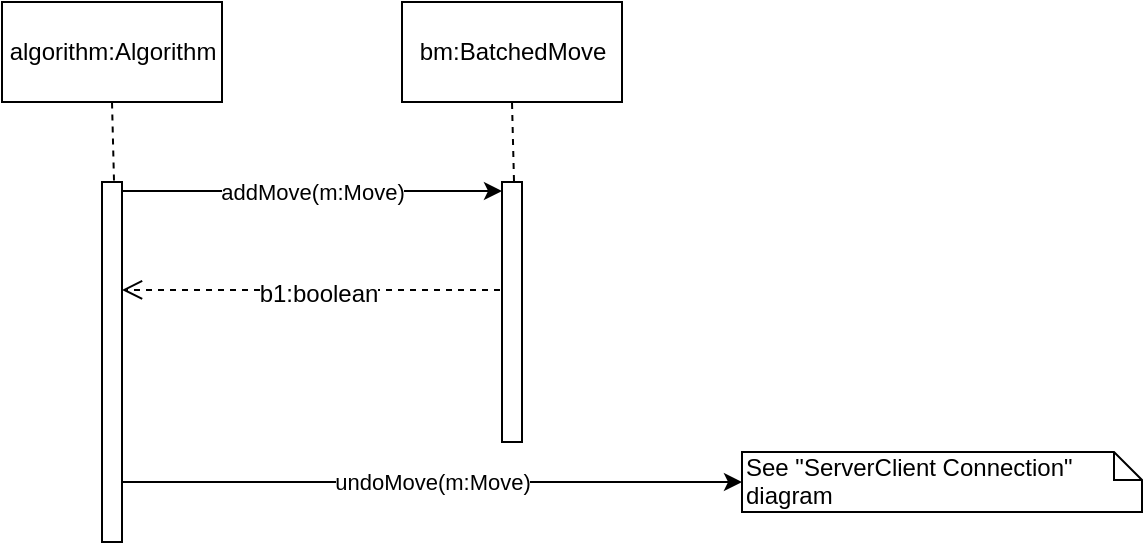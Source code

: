 <mxfile version="10.6.0" type="device"><diagram id="7P3xfDOr8y6ITAXutpA7" name="Page-1"><mxGraphModel dx="918" dy="616" grid="1" gridSize="10" guides="1" tooltips="1" connect="1" arrows="1" fold="1" page="1" pageScale="1" pageWidth="850" pageHeight="1100" math="0" shadow="0"><root><mxCell id="0"/><mxCell id="1" parent="0"/><mxCell id="XvvfU4I92T1XJTE1N98P-4" value="" style="html=1;points=[];perimeter=orthogonalPerimeter;" vertex="1" parent="1"><mxGeometry x="80" y="110" width="10" height="180" as="geometry"/></mxCell><mxCell id="XvvfU4I92T1XJTE1N98P-5" value="algorithm:Algorithm" style="html=1;" vertex="1" parent="1"><mxGeometry x="30" y="20" width="110" height="50" as="geometry"/></mxCell><mxCell id="XvvfU4I92T1XJTE1N98P-6" value="" style="endArrow=none;dashed=1;html=1;entryX=0.5;entryY=1;entryDx=0;entryDy=0;exitX=0.6;exitY=-0.004;exitDx=0;exitDy=0;exitPerimeter=0;" edge="1" parent="1" source="XvvfU4I92T1XJTE1N98P-4" target="XvvfU4I92T1XJTE1N98P-5"><mxGeometry width="50" height="50" relative="1" as="geometry"><mxPoint x="-120" y="280" as="sourcePoint"/><mxPoint x="-70" y="230" as="targetPoint"/></mxGeometry></mxCell><mxCell id="XvvfU4I92T1XJTE1N98P-7" value="" style="html=1;points=[];perimeter=orthogonalPerimeter;" vertex="1" parent="1"><mxGeometry x="280" y="110" width="10" height="130" as="geometry"/></mxCell><mxCell id="XvvfU4I92T1XJTE1N98P-8" value="bm:BatchedMove" style="html=1;" vertex="1" parent="1"><mxGeometry x="230" y="20" width="110" height="50" as="geometry"/></mxCell><mxCell id="XvvfU4I92T1XJTE1N98P-9" value="" style="endArrow=none;dashed=1;html=1;entryX=0.5;entryY=1;entryDx=0;entryDy=0;exitX=0.6;exitY=-0.004;exitDx=0;exitDy=0;exitPerimeter=0;" edge="1" parent="1" source="XvvfU4I92T1XJTE1N98P-7" target="XvvfU4I92T1XJTE1N98P-8"><mxGeometry width="50" height="50" relative="1" as="geometry"><mxPoint x="80" y="280" as="sourcePoint"/><mxPoint x="130" y="230" as="targetPoint"/></mxGeometry></mxCell><mxCell id="XvvfU4I92T1XJTE1N98P-10" value="addMove(m:Move)" style="endArrow=classic;html=1;exitX=1;exitY=0.025;exitDx=0;exitDy=0;exitPerimeter=0;" edge="1" parent="1" source="XvvfU4I92T1XJTE1N98P-4" target="XvvfU4I92T1XJTE1N98P-7"><mxGeometry width="50" height="50" relative="1" as="geometry"><mxPoint x="100" y="120" as="sourcePoint"/><mxPoint x="430" y="120" as="targetPoint"/></mxGeometry></mxCell><mxCell id="XvvfU4I92T1XJTE1N98P-13" value="" style="html=1;verticalAlign=bottom;endArrow=open;dashed=1;endSize=8;exitX=-0.1;exitY=0.415;exitDx=0;exitDy=0;exitPerimeter=0;" edge="1" parent="1" source="XvvfU4I92T1XJTE1N98P-7" target="XvvfU4I92T1XJTE1N98P-4"><mxGeometry relative="1" as="geometry"><mxPoint x="210" y="247" as="sourcePoint"/><mxPoint x="70" y="240" as="targetPoint"/></mxGeometry></mxCell><mxCell id="XvvfU4I92T1XJTE1N98P-14" value="b1:boolean" style="text;html=1;resizable=0;points=[];align=center;verticalAlign=middle;labelBackgroundColor=#ffffff;" vertex="1" connectable="0" parent="XvvfU4I92T1XJTE1N98P-13"><mxGeometry x="-0.036" y="2" relative="1" as="geometry"><mxPoint as="offset"/></mxGeometry></mxCell><mxCell id="XvvfU4I92T1XJTE1N98P-21" value="undoMove(m:Move)" style="endArrow=classic;html=1;exitX=1;exitY=0.316;exitDx=0;exitDy=0;exitPerimeter=0;" edge="1" parent="1"><mxGeometry width="50" height="50" relative="1" as="geometry"><mxPoint x="90" y="260" as="sourcePoint"/><mxPoint x="400" y="260" as="targetPoint"/></mxGeometry></mxCell><mxCell id="XvvfU4I92T1XJTE1N98P-22" value="See &quot;ServerClient Connection&quot; diagram" style="shape=note;whiteSpace=wrap;html=1;size=14;verticalAlign=top;align=left;spacingTop=-6;" vertex="1" parent="1"><mxGeometry x="400" y="245" width="200" height="30" as="geometry"/></mxCell></root></mxGraphModel></diagram></mxfile>